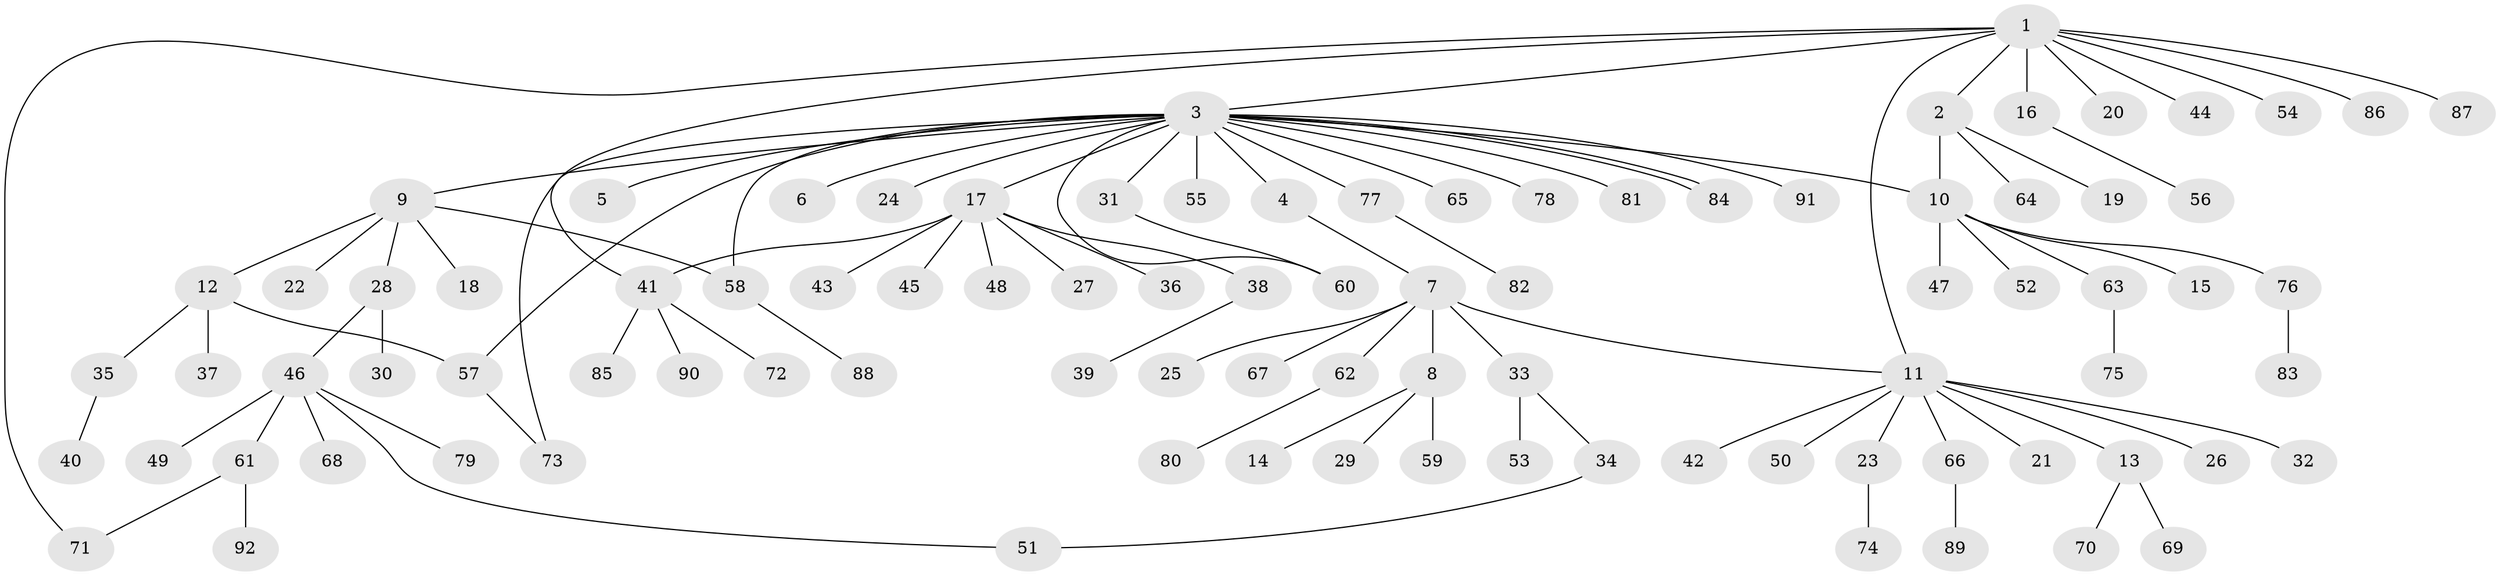 // coarse degree distribution, {6: 0.03571428571428571, 2: 0.2857142857142857, 8: 0.03571428571428571, 5: 0.07142857142857142, 1: 0.39285714285714285, 4: 0.07142857142857142, 3: 0.10714285714285714}
// Generated by graph-tools (version 1.1) at 2025/50/03/04/25 22:50:28]
// undirected, 92 vertices, 101 edges
graph export_dot {
  node [color=gray90,style=filled];
  1;
  2;
  3;
  4;
  5;
  6;
  7;
  8;
  9;
  10;
  11;
  12;
  13;
  14;
  15;
  16;
  17;
  18;
  19;
  20;
  21;
  22;
  23;
  24;
  25;
  26;
  27;
  28;
  29;
  30;
  31;
  32;
  33;
  34;
  35;
  36;
  37;
  38;
  39;
  40;
  41;
  42;
  43;
  44;
  45;
  46;
  47;
  48;
  49;
  50;
  51;
  52;
  53;
  54;
  55;
  56;
  57;
  58;
  59;
  60;
  61;
  62;
  63;
  64;
  65;
  66;
  67;
  68;
  69;
  70;
  71;
  72;
  73;
  74;
  75;
  76;
  77;
  78;
  79;
  80;
  81;
  82;
  83;
  84;
  85;
  86;
  87;
  88;
  89;
  90;
  91;
  92;
  1 -- 2;
  1 -- 3;
  1 -- 11;
  1 -- 16;
  1 -- 20;
  1 -- 41;
  1 -- 44;
  1 -- 54;
  1 -- 71;
  1 -- 86;
  1 -- 87;
  2 -- 10;
  2 -- 19;
  2 -- 64;
  3 -- 4;
  3 -- 5;
  3 -- 6;
  3 -- 9;
  3 -- 10;
  3 -- 17;
  3 -- 24;
  3 -- 31;
  3 -- 55;
  3 -- 57;
  3 -- 58;
  3 -- 60;
  3 -- 65;
  3 -- 73;
  3 -- 77;
  3 -- 78;
  3 -- 81;
  3 -- 84;
  3 -- 84;
  3 -- 91;
  4 -- 7;
  7 -- 8;
  7 -- 11;
  7 -- 25;
  7 -- 33;
  7 -- 62;
  7 -- 67;
  8 -- 14;
  8 -- 29;
  8 -- 59;
  9 -- 12;
  9 -- 18;
  9 -- 22;
  9 -- 28;
  9 -- 58;
  10 -- 15;
  10 -- 47;
  10 -- 52;
  10 -- 63;
  10 -- 76;
  11 -- 13;
  11 -- 21;
  11 -- 23;
  11 -- 26;
  11 -- 32;
  11 -- 42;
  11 -- 50;
  11 -- 66;
  12 -- 35;
  12 -- 37;
  12 -- 57;
  13 -- 69;
  13 -- 70;
  16 -- 56;
  17 -- 27;
  17 -- 36;
  17 -- 38;
  17 -- 41;
  17 -- 43;
  17 -- 45;
  17 -- 48;
  23 -- 74;
  28 -- 30;
  28 -- 46;
  31 -- 60;
  33 -- 34;
  33 -- 53;
  34 -- 51;
  35 -- 40;
  38 -- 39;
  41 -- 72;
  41 -- 85;
  41 -- 90;
  46 -- 49;
  46 -- 51;
  46 -- 61;
  46 -- 68;
  46 -- 79;
  57 -- 73;
  58 -- 88;
  61 -- 71;
  61 -- 92;
  62 -- 80;
  63 -- 75;
  66 -- 89;
  76 -- 83;
  77 -- 82;
}
